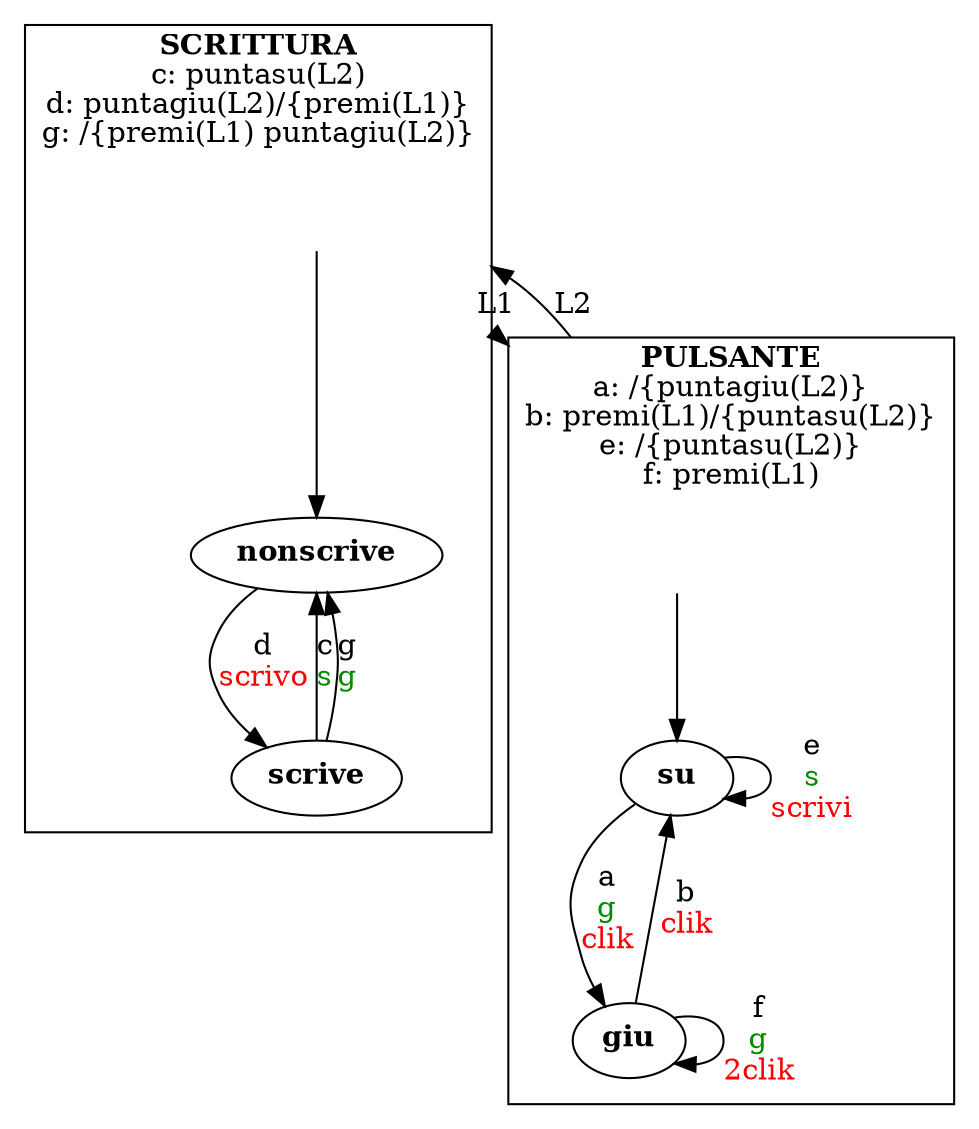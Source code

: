 digraph ReteFA {
    graph [compound=true]
    node [shape=record]
    // LINKS
    cSCRITTURA_start -> cPULSANTE_start [label="L1" ltail=cluster_SCRITTURA lhead=cluster_PULSANTE]
	cPULSANTE_start -> cSCRITTURA_start [label="L2" ltail=cluster_PULSANTE lhead=cluster_SCRITTURA]

    // COMPORTAMENTI
    subgraph cluster_PULSANTE {
        node [shape=ellipse]
        label = <<b>PULSANTE</b>
		<br/>a: /{puntagiu(L2)}
		<br/>b: premi(L1)/{puntasu(L2)}
		<br/>e: /{puntasu(L2)}
		<br/>f: premi(L1)>
        
        // Transizioni
        cPULSANTE_start -> cPULSANTE_su
		cPULSANTE_su -> cPULSANTE_giu [label=<a<br/><font color="green4">g</font><br/><font color="red">clik</font>>]
		cPULSANTE_su -> cPULSANTE_su [label=<e<br/><font color="green4">s</font><br/><font color="red">scrivi</font>>]
		cPULSANTE_giu -> cPULSANTE_su [label=<b<br/><font color="red">clik</font>>]
		cPULSANTE_giu -> cPULSANTE_giu [label=<f<br/><font color="green4">g</font><br/><font color="red">2clik</font>>]

        // Stati
        cPULSANTE_start [style=invis]
		cPULSANTE_su [label=<<b>su</b>>]
		cPULSANTE_giu [label=<<b>giu</b>>]
    }

	subgraph cluster_SCRITTURA {
        node [shape=ellipse]
        label = <<b>SCRITTURA</b>
		<br/>c: puntasu(L2)
		<br/>d: puntagiu(L2)/{premi(L1)}
		<br/>g: /{premi(L1) puntagiu(L2)}>
        
        // Transizioni
        cSCRITTURA_start -> cSCRITTURA_nonscrive
		cSCRITTURA_scrive -> cSCRITTURA_nonscrive [label=<c<br/><font color="green4">s</font>>]
		cSCRITTURA_scrive -> cSCRITTURA_nonscrive [label=<g<br/><font color="green4">g</font>>]
		cSCRITTURA_nonscrive -> cSCRITTURA_scrive [label=<d<br/><font color="red">scrivo</font>>]

        // Stati
        cSCRITTURA_start [style=invis]
		cSCRITTURA_scrive [label=<<b>scrive</b>>]
		cSCRITTURA_nonscrive [label=<<b>nonscrive</b>>]
    }
}
